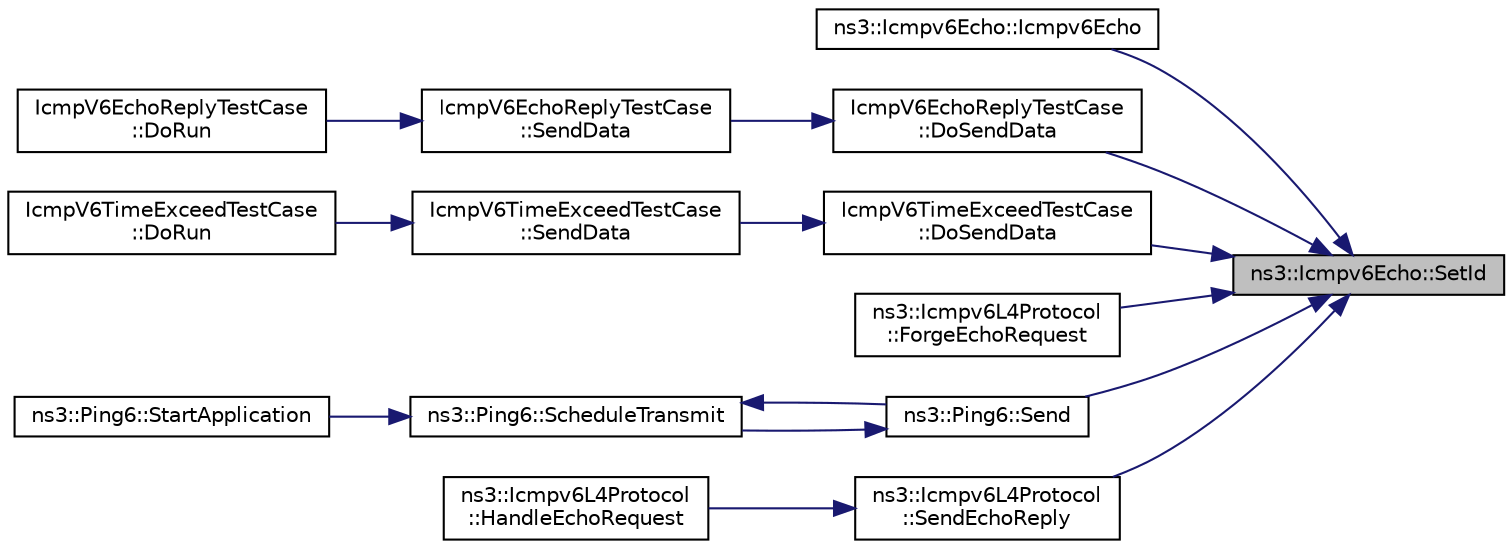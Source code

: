 digraph "ns3::Icmpv6Echo::SetId"
{
 // LATEX_PDF_SIZE
  edge [fontname="Helvetica",fontsize="10",labelfontname="Helvetica",labelfontsize="10"];
  node [fontname="Helvetica",fontsize="10",shape=record];
  rankdir="RL";
  Node1 [label="ns3::Icmpv6Echo::SetId",height=0.2,width=0.4,color="black", fillcolor="grey75", style="filled", fontcolor="black",tooltip="Set the ID of the packet."];
  Node1 -> Node2 [dir="back",color="midnightblue",fontsize="10",style="solid",fontname="Helvetica"];
  Node2 [label="ns3::Icmpv6Echo::Icmpv6Echo",height=0.2,width=0.4,color="black", fillcolor="white", style="filled",URL="$classns3_1_1_icmpv6_echo.html#a29b1869fae687ceae8f4af7499b96ba6",tooltip="Default constructor."];
  Node1 -> Node3 [dir="back",color="midnightblue",fontsize="10",style="solid",fontname="Helvetica"];
  Node3 [label="IcmpV6EchoReplyTestCase\l::DoSendData",height=0.2,width=0.4,color="black", fillcolor="white", style="filled",URL="$class_icmp_v6_echo_reply_test_case.html#ae0ddf9b4b7023b397aad7864f3f7da60",tooltip=" "];
  Node3 -> Node4 [dir="back",color="midnightblue",fontsize="10",style="solid",fontname="Helvetica"];
  Node4 [label="IcmpV6EchoReplyTestCase\l::SendData",height=0.2,width=0.4,color="black", fillcolor="white", style="filled",URL="$class_icmp_v6_echo_reply_test_case.html#a8f8f565874c91bdff4b4b47168bfc755",tooltip=" "];
  Node4 -> Node5 [dir="back",color="midnightblue",fontsize="10",style="solid",fontname="Helvetica"];
  Node5 [label="IcmpV6EchoReplyTestCase\l::DoRun",height=0.2,width=0.4,color="black", fillcolor="white", style="filled",URL="$class_icmp_v6_echo_reply_test_case.html#aeb51729abf2617c2adf993a518e79282",tooltip="Implementation to actually run this TestCase."];
  Node1 -> Node6 [dir="back",color="midnightblue",fontsize="10",style="solid",fontname="Helvetica"];
  Node6 [label="IcmpV6TimeExceedTestCase\l::DoSendData",height=0.2,width=0.4,color="black", fillcolor="white", style="filled",URL="$class_icmp_v6_time_exceed_test_case.html#a80dfd40ea65e917f4dc418c71af09891",tooltip=" "];
  Node6 -> Node7 [dir="back",color="midnightblue",fontsize="10",style="solid",fontname="Helvetica"];
  Node7 [label="IcmpV6TimeExceedTestCase\l::SendData",height=0.2,width=0.4,color="black", fillcolor="white", style="filled",URL="$class_icmp_v6_time_exceed_test_case.html#aef4ebaac3f35e915936b39c2577e4b2e",tooltip=" "];
  Node7 -> Node8 [dir="back",color="midnightblue",fontsize="10",style="solid",fontname="Helvetica"];
  Node8 [label="IcmpV6TimeExceedTestCase\l::DoRun",height=0.2,width=0.4,color="black", fillcolor="white", style="filled",URL="$class_icmp_v6_time_exceed_test_case.html#a7cb4438c0f47bda7a32fa85001f869dd",tooltip="Implementation to actually run this TestCase."];
  Node1 -> Node9 [dir="back",color="midnightblue",fontsize="10",style="solid",fontname="Helvetica"];
  Node9 [label="ns3::Icmpv6L4Protocol\l::ForgeEchoRequest",height=0.2,width=0.4,color="black", fillcolor="white", style="filled",URL="$classns3_1_1_icmpv6_l4_protocol.html#a2145831e01c5804d4d10d4fa4c5930ba",tooltip="Forge an Echo Request."];
  Node1 -> Node10 [dir="back",color="midnightblue",fontsize="10",style="solid",fontname="Helvetica"];
  Node10 [label="ns3::Ping6::Send",height=0.2,width=0.4,color="black", fillcolor="white", style="filled",URL="$classns3_1_1_ping6.html#a90c69934f60e7260d72f6c9fa1e6b341",tooltip="Send a packet."];
  Node10 -> Node11 [dir="back",color="midnightblue",fontsize="10",style="solid",fontname="Helvetica"];
  Node11 [label="ns3::Ping6::ScheduleTransmit",height=0.2,width=0.4,color="black", fillcolor="white", style="filled",URL="$classns3_1_1_ping6.html#af89c8bf41945f6182411ee068708bc3d",tooltip="Schedule sending a packet."];
  Node11 -> Node10 [dir="back",color="midnightblue",fontsize="10",style="solid",fontname="Helvetica"];
  Node11 -> Node12 [dir="back",color="midnightblue",fontsize="10",style="solid",fontname="Helvetica"];
  Node12 [label="ns3::Ping6::StartApplication",height=0.2,width=0.4,color="black", fillcolor="white", style="filled",URL="$classns3_1_1_ping6.html#aa7b184cb61e3c3cb32aefa4d0407f521",tooltip="Start the application."];
  Node1 -> Node13 [dir="back",color="midnightblue",fontsize="10",style="solid",fontname="Helvetica"];
  Node13 [label="ns3::Icmpv6L4Protocol\l::SendEchoReply",height=0.2,width=0.4,color="black", fillcolor="white", style="filled",URL="$classns3_1_1_icmpv6_l4_protocol.html#ad7408b6e4b818a857783a4ec373f2a66",tooltip="Send a Echo Reply."];
  Node13 -> Node14 [dir="back",color="midnightblue",fontsize="10",style="solid",fontname="Helvetica"];
  Node14 [label="ns3::Icmpv6L4Protocol\l::HandleEchoRequest",height=0.2,width=0.4,color="black", fillcolor="white", style="filled",URL="$classns3_1_1_icmpv6_l4_protocol.html#ac3f01017288992311264ef54c57e539b",tooltip="Receive Echo Request method."];
}
